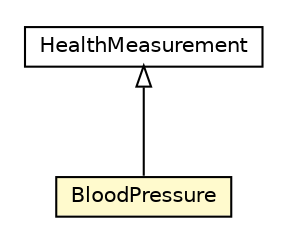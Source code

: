 #!/usr/local/bin/dot
#
# Class diagram 
# Generated by UMLGraph version R5_6-24-gf6e263 (http://www.umlgraph.org/)
#

digraph G {
	edge [fontname="Helvetica",fontsize=10,labelfontname="Helvetica",labelfontsize=10];
	node [fontname="Helvetica",fontsize=10,shape=plaintext];
	nodesep=0.25;
	ranksep=0.5;
	// org.universAAL.ontology.healthmeasurement.owl.BloodPressure
	c80516 [label=<<table title="org.universAAL.ontology.healthmeasurement.owl.BloodPressure" border="0" cellborder="1" cellspacing="0" cellpadding="2" port="p" bgcolor="lemonChiffon" href="./BloodPressure.html">
		<tr><td><table border="0" cellspacing="0" cellpadding="1">
<tr><td align="center" balign="center"> BloodPressure </td></tr>
		</table></td></tr>
		</table>>, URL="./BloodPressure.html", fontname="Helvetica", fontcolor="black", fontsize=10.0];
	// org.universAAL.ontology.healthmeasurement.owl.HealthMeasurement
	c80520 [label=<<table title="org.universAAL.ontology.healthmeasurement.owl.HealthMeasurement" border="0" cellborder="1" cellspacing="0" cellpadding="2" port="p" href="./HealthMeasurement.html">
		<tr><td><table border="0" cellspacing="0" cellpadding="1">
<tr><td align="center" balign="center"> HealthMeasurement </td></tr>
		</table></td></tr>
		</table>>, URL="./HealthMeasurement.html", fontname="Helvetica", fontcolor="black", fontsize=10.0];
	//org.universAAL.ontology.healthmeasurement.owl.BloodPressure extends org.universAAL.ontology.healthmeasurement.owl.HealthMeasurement
	c80520:p -> c80516:p [dir=back,arrowtail=empty];
}

